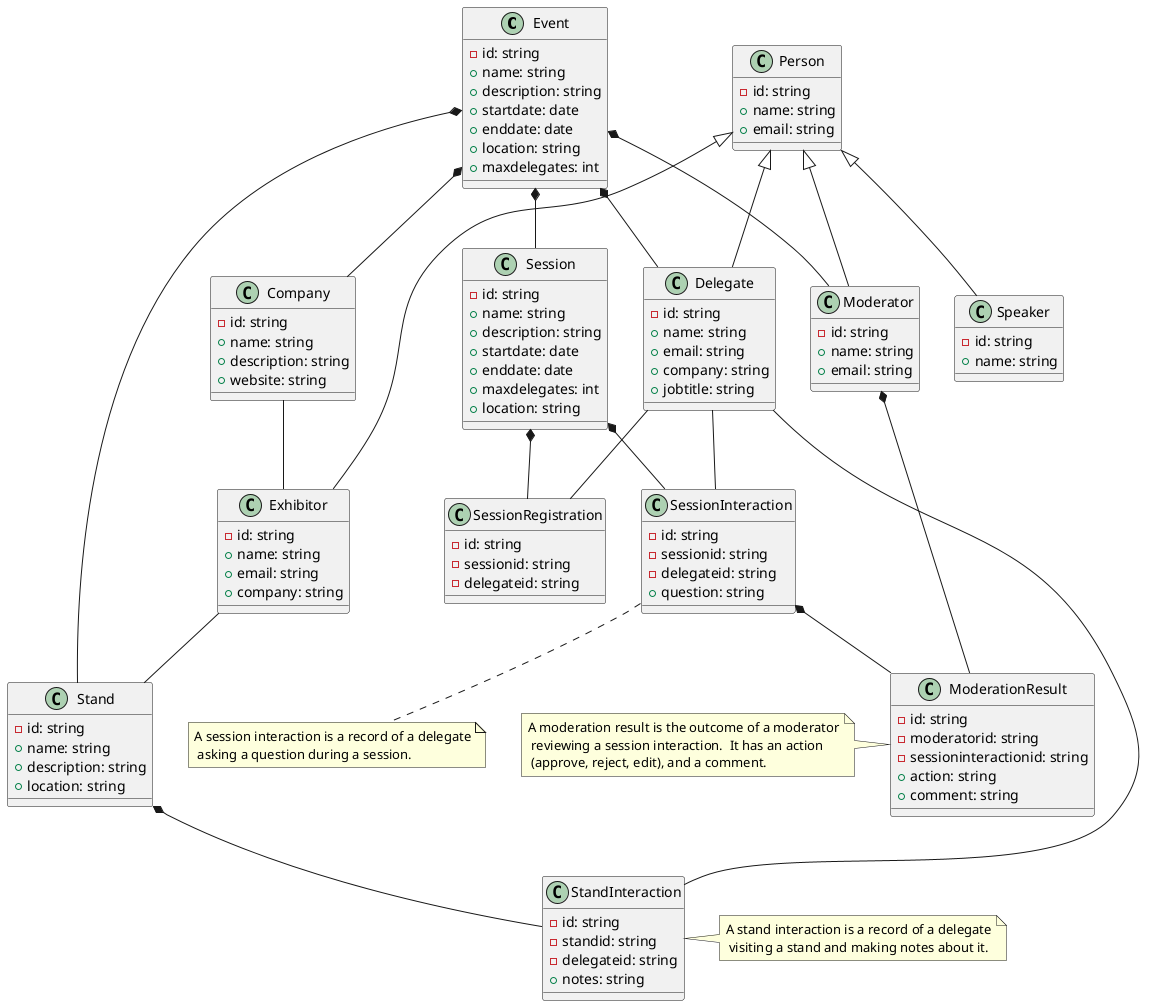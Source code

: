 @startuml BookMeIn2

/'
Glossary

Event: The event that is happening, e.g. App Development in a mobile world.
Delegates: People attending the event, sometimes on behalf of a company.
Exhibitor: A person attending the event on behalf of their company. Each Exhibitor works at one stand.
Moderator: Works in the background during a session filtering the questions sent in by delegates, for the purpose of avoiding anything unsuitable being sent to the speaker, and amalgamating similar questions into one so as to avoid repeating the same question
Session: A talk or presentation happening at the event. Several of these can happen at the same time at larger events and delegates would have to choose which ones they want to attend.  Sometimes these can require a pre-registration of interest to allow entry.
Speaker: An individual presenting the session. These can be the same as exhibitors, or they may be completely independent.
Stand: One per company at the event. These companies are ones that have paid to have a stand at the event.  Often these will be sponsors of the event looking to sell some sort of software or service to the delegates.   Multiple Exhibitors may work on one stand though.
'/

' Entities

class "Event" as event {
    - id: string
    + name: string
    + description: string
    + startdate: date
    + enddate: date
    + location: string
    + maxdelegates: int
}

class "Person" as person {
    - id: string
    + name: string
    + email: string
}

class "Delegate" as delegate {
    - id: string
    + name: string
    + email: string
    + company: string
    + jobtitle: string
}

class "Exhibitor" as exhibitor {
    - id: string
    + name: string
    + email: string
    + company: string
}

class "Moderator" as moderator {
    - id: string
    + name: string
    + email: string
}

class "Session" as session {
    - id: string
    + name: string
    + description: string
    + startdate: date
    + enddate: date
    + maxdelegates: int
    + location: string
}

class "Speaker" as speaker {
    - id: string
    + name: string
}

class "Stand" as stand {
    - id: string
    + name: string
    + description: string
    + location: string
}

class "Company" as company {
    - id: string
    + name: string
    + description: string
    + website: string
}

class "SessionRegistration" as sessionregistration {
    - id: string
    - sessionid: string
    - delegateid: string
}

class "StandInteraction" as standinteraction {
    - id: string
    - standid: string
    - delegateid: string
    + notes: string
}

class "SessionInteraction" as sessioninteraction {
    - id: string
    - sessionid: string
    - delegateid: string
    + question: string
}

class "ModerationResult" as moderationresult {
    - id: string
    - moderatorid: string
    - sessioninteractionid: string
    + action: string
    + comment: string
}

' Relationships

delegate -- standinteraction
delegate -- sessioninteraction
delegate -- sessionregistration

exhibitor -- stand
company -- exhibitor


' Inheritance

person <|-- delegate
person <|-- exhibitor
person <|-- moderator
person <|-- speaker

' Composition

event *-- session
event *-- stand
event *-- delegate
event *-- moderator
event *-- company

' Aggregation

session *-- sessioninteraction
session *-- sessionregistration
stand *-- standinteraction
moderator *-- moderationresult
sessioninteraction *-- moderationresult


' Notes

note left of moderationresult : A moderation result is the outcome of a moderator\n reviewing a session interaction.  It has an action\n (approve, reject, edit), and a comment.
note right of standinteraction : A stand interaction is a record of a delegate\n visiting a stand and making notes about it.
note bottom of sessioninteraction : A session interaction is a record of a delegate\n asking a question during a session.

@enduml